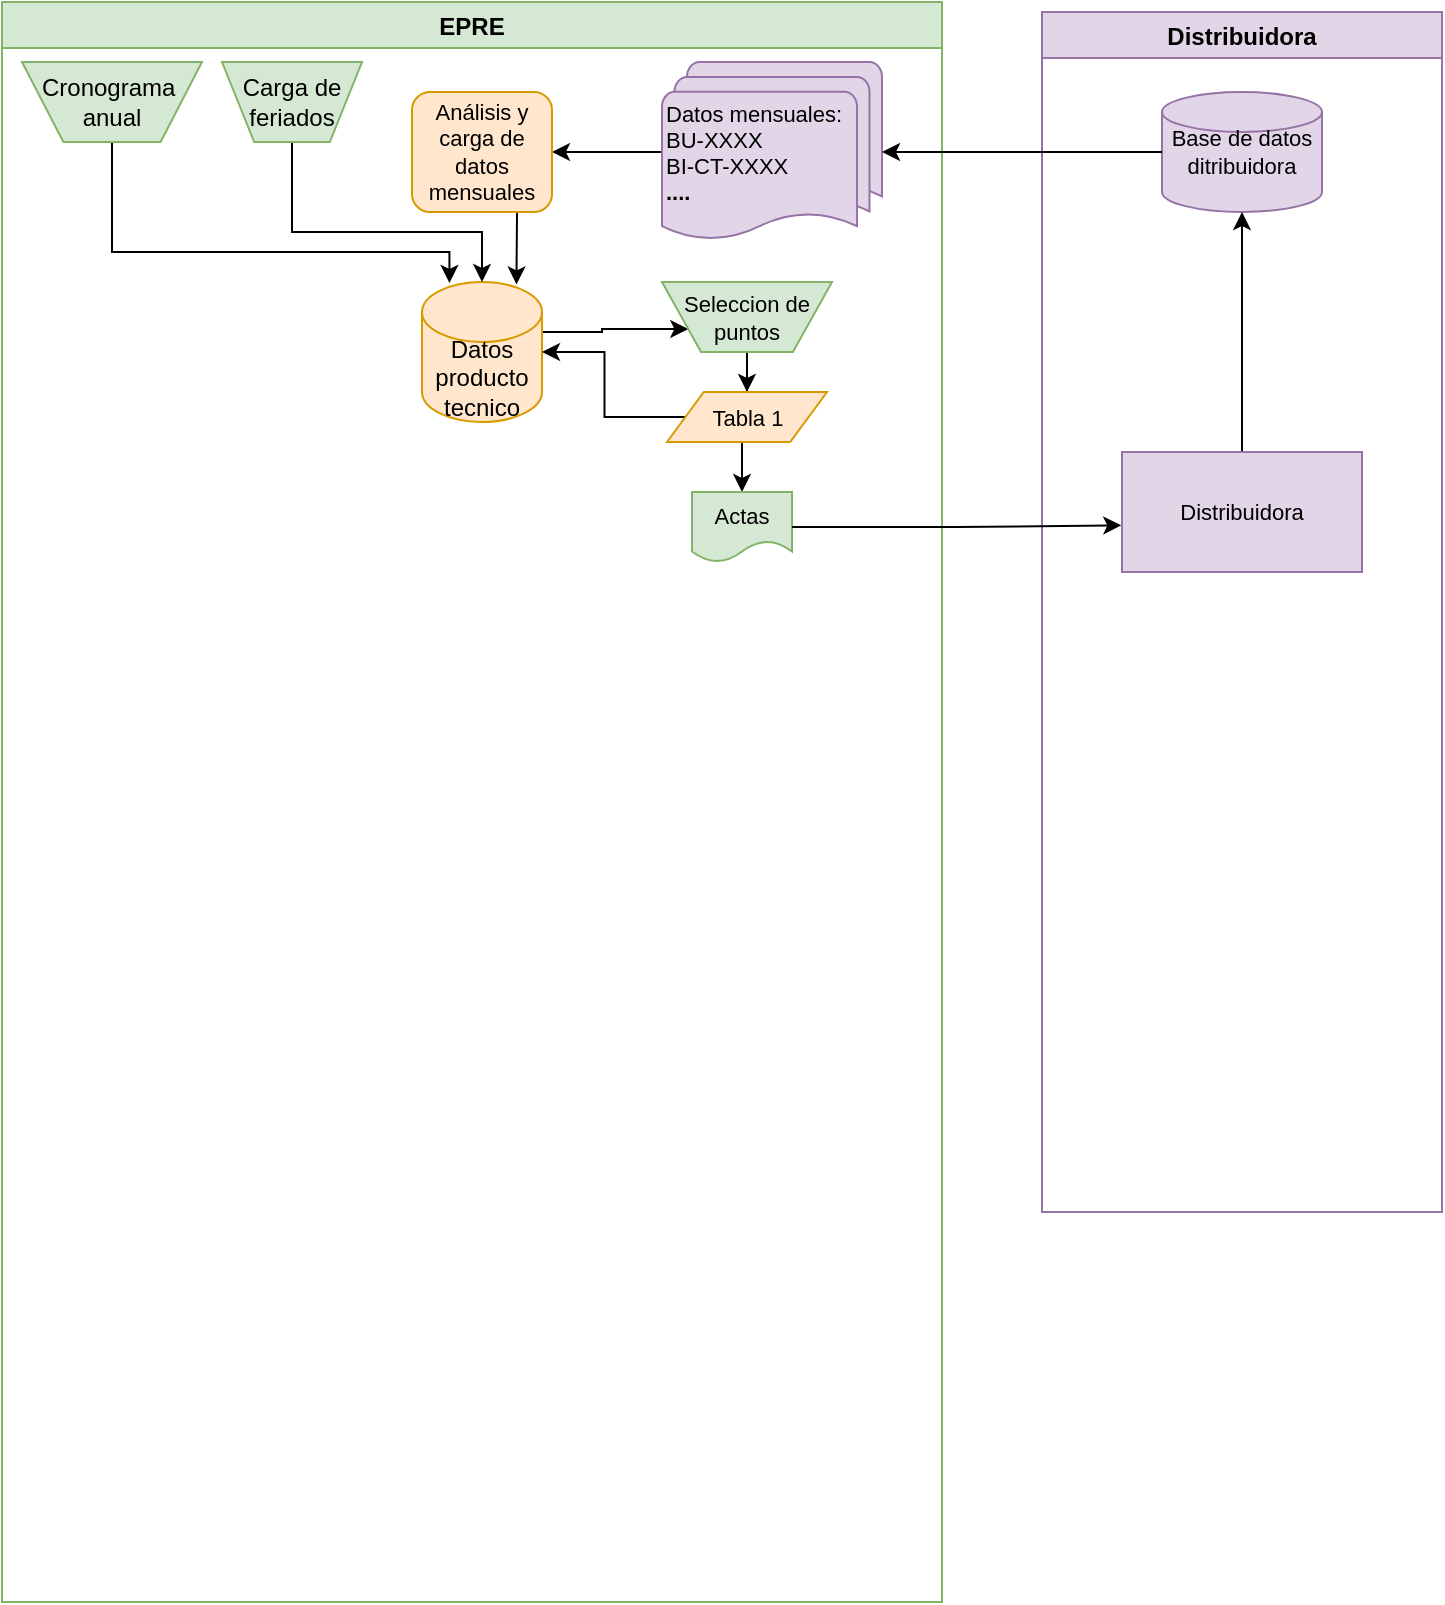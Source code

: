 <mxfile version="20.0.1" type="github">
  <diagram name="Page-1" id="c7488fd3-1785-93aa-aadb-54a6760d102a">
    <mxGraphModel dx="652" dy="615" grid="1" gridSize="10" guides="1" tooltips="1" connect="1" arrows="1" fold="1" page="1" pageScale="1" pageWidth="1100" pageHeight="850" background="none" math="0" shadow="0">
      <root>
        <mxCell id="0" />
        <mxCell id="1" parent="0" />
        <mxCell id="L2EXArRi7UZKkC1PAatN-1" value="EPRE" style="swimlane;fillColor=#d5e8d4;strokeColor=#82b366;" vertex="1" parent="1">
          <mxGeometry x="180" y="25" width="470" height="800" as="geometry" />
        </mxCell>
        <mxCell id="L2EXArRi7UZKkC1PAatN-21" style="edgeStyle=orthogonalEdgeStyle;rounded=0;orthogonalLoop=1;jettySize=auto;html=1;exitX=1;exitY=0;exitDx=0;exitDy=25;exitPerimeter=0;entryX=0;entryY=0.75;entryDx=0;entryDy=0;fontSize=11;" edge="1" parent="L2EXArRi7UZKkC1PAatN-1" source="L2EXArRi7UZKkC1PAatN-3" target="L2EXArRi7UZKkC1PAatN-18">
          <mxGeometry relative="1" as="geometry" />
        </mxCell>
        <mxCell id="L2EXArRi7UZKkC1PAatN-3" value="Datos producto tecnico" style="shape=cylinder3;whiteSpace=wrap;html=1;boundedLbl=1;backgroundOutline=1;size=15;fillColor=#ffe6cc;strokeColor=#d79b00;" vertex="1" parent="L2EXArRi7UZKkC1PAatN-1">
          <mxGeometry x="210" y="140" width="60" height="70" as="geometry" />
        </mxCell>
        <mxCell id="L2EXArRi7UZKkC1PAatN-17" style="edgeStyle=orthogonalEdgeStyle;rounded=0;orthogonalLoop=1;jettySize=auto;html=1;exitX=0.5;exitY=1;exitDx=0;exitDy=0;entryX=0.229;entryY=0.007;entryDx=0;entryDy=0;entryPerimeter=0;fontSize=11;" edge="1" parent="L2EXArRi7UZKkC1PAatN-1" source="L2EXArRi7UZKkC1PAatN-5" target="L2EXArRi7UZKkC1PAatN-3">
          <mxGeometry relative="1" as="geometry">
            <Array as="points">
              <mxPoint x="55" y="125" />
              <mxPoint x="224" y="125" />
            </Array>
          </mxGeometry>
        </mxCell>
        <mxCell id="L2EXArRi7UZKkC1PAatN-5" value="Cronograma&amp;nbsp;&lt;br&gt;anual" style="verticalLabelPosition=middle;verticalAlign=middle;html=1;shape=trapezoid;perimeter=trapezoidPerimeter;whiteSpace=wrap;size=0.23;arcSize=10;flipV=1;labelPosition=center;align=center;fillColor=#d5e8d4;strokeColor=#82b366;" vertex="1" parent="L2EXArRi7UZKkC1PAatN-1">
          <mxGeometry x="10" y="30" width="90" height="40" as="geometry" />
        </mxCell>
        <mxCell id="L2EXArRi7UZKkC1PAatN-15" style="edgeStyle=orthogonalEdgeStyle;rounded=0;orthogonalLoop=1;jettySize=auto;html=1;exitX=0.5;exitY=1;exitDx=0;exitDy=0;entryX=0.5;entryY=0;entryDx=0;entryDy=0;entryPerimeter=0;fontSize=11;" edge="1" parent="L2EXArRi7UZKkC1PAatN-1" source="L2EXArRi7UZKkC1PAatN-6" target="L2EXArRi7UZKkC1PAatN-3">
          <mxGeometry relative="1" as="geometry">
            <Array as="points">
              <mxPoint x="145" y="115" />
              <mxPoint x="240" y="115" />
            </Array>
          </mxGeometry>
        </mxCell>
        <mxCell id="L2EXArRi7UZKkC1PAatN-6" value="Carga de feriados" style="verticalLabelPosition=middle;verticalAlign=middle;html=1;shape=trapezoid;perimeter=trapezoidPerimeter;whiteSpace=wrap;size=0.23;arcSize=10;flipV=1;labelPosition=center;align=center;fillColor=#d5e8d4;strokeColor=#82b366;" vertex="1" parent="L2EXArRi7UZKkC1PAatN-1">
          <mxGeometry x="110" y="30" width="70" height="40" as="geometry" />
        </mxCell>
        <mxCell id="L2EXArRi7UZKkC1PAatN-13" style="edgeStyle=orthogonalEdgeStyle;rounded=0;orthogonalLoop=1;jettySize=auto;html=1;exitX=0;exitY=0.5;exitDx=0;exitDy=0;exitPerimeter=0;fontSize=11;" edge="1" parent="L2EXArRi7UZKkC1PAatN-1" source="L2EXArRi7UZKkC1PAatN-11" target="L2EXArRi7UZKkC1PAatN-12">
          <mxGeometry relative="1" as="geometry" />
        </mxCell>
        <mxCell id="L2EXArRi7UZKkC1PAatN-11" value="&lt;div style=&quot;font-size: 12px;&quot;&gt;&lt;span style=&quot;font-size: 11px; background-color: initial;&quot;&gt;Datos mensuales:&lt;/span&gt;&lt;/div&gt;&lt;font style=&quot;&quot;&gt;&lt;div&gt;&lt;span style=&quot;background-color: initial;&quot;&gt;BU-XXXX&lt;/span&gt;&lt;/div&gt;&lt;div&gt;&lt;span style=&quot;background-color: initial;&quot;&gt;BI-CT-XXXX&lt;/span&gt;&lt;/div&gt;&lt;div&gt;&lt;span style=&quot;background-color: initial;&quot;&gt;&lt;b&gt;....&lt;/b&gt;&lt;/span&gt;&lt;/div&gt;&lt;/font&gt;" style="strokeWidth=1;html=1;shape=mxgraph.flowchart.multi-document;whiteSpace=wrap;fontSize=11;align=left;fillColor=#e1d5e7;strokeColor=#9673a6;" vertex="1" parent="L2EXArRi7UZKkC1PAatN-1">
          <mxGeometry x="330" y="30" width="110" height="90" as="geometry" />
        </mxCell>
        <mxCell id="L2EXArRi7UZKkC1PAatN-14" style="edgeStyle=orthogonalEdgeStyle;rounded=0;orthogonalLoop=1;jettySize=auto;html=1;fontSize=11;exitX=0.75;exitY=1;exitDx=0;exitDy=0;entryX=0.787;entryY=0.017;entryDx=0;entryDy=0;entryPerimeter=0;" edge="1" parent="L2EXArRi7UZKkC1PAatN-1" source="L2EXArRi7UZKkC1PAatN-12" target="L2EXArRi7UZKkC1PAatN-3">
          <mxGeometry relative="1" as="geometry" />
        </mxCell>
        <mxCell id="L2EXArRi7UZKkC1PAatN-12" value="Análisis y carga de datos mensuales" style="rounded=1;whiteSpace=wrap;html=1;fontSize=11;fillColor=#ffe6cc;strokeColor=#d79b00;" vertex="1" parent="L2EXArRi7UZKkC1PAatN-1">
          <mxGeometry x="205" y="45" width="70" height="60" as="geometry" />
        </mxCell>
        <mxCell id="L2EXArRi7UZKkC1PAatN-24" style="edgeStyle=orthogonalEdgeStyle;rounded=0;orthogonalLoop=1;jettySize=auto;html=1;exitX=0.5;exitY=1;exitDx=0;exitDy=0;fontSize=11;" edge="1" parent="L2EXArRi7UZKkC1PAatN-1" source="L2EXArRi7UZKkC1PAatN-18" target="L2EXArRi7UZKkC1PAatN-23">
          <mxGeometry relative="1" as="geometry" />
        </mxCell>
        <mxCell id="L2EXArRi7UZKkC1PAatN-18" value="Seleccion de puntos" style="verticalLabelPosition=middle;verticalAlign=middle;html=1;shape=trapezoid;perimeter=trapezoidPerimeter;whiteSpace=wrap;size=0.23;arcSize=10;flipV=1;labelPosition=center;align=center;fontSize=11;fillColor=#d5e8d4;strokeColor=#82b366;" vertex="1" parent="L2EXArRi7UZKkC1PAatN-1">
          <mxGeometry x="330" y="140" width="85" height="35" as="geometry" />
        </mxCell>
        <mxCell id="L2EXArRi7UZKkC1PAatN-25" style="edgeStyle=orthogonalEdgeStyle;rounded=0;orthogonalLoop=1;jettySize=auto;html=1;exitX=0;exitY=0.5;exitDx=0;exitDy=0;entryX=1;entryY=0.5;entryDx=0;entryDy=0;entryPerimeter=0;fontSize=11;" edge="1" parent="L2EXArRi7UZKkC1PAatN-1" source="L2EXArRi7UZKkC1PAatN-23" target="L2EXArRi7UZKkC1PAatN-3">
          <mxGeometry relative="1" as="geometry" />
        </mxCell>
        <mxCell id="L2EXArRi7UZKkC1PAatN-30" style="edgeStyle=orthogonalEdgeStyle;rounded=0;orthogonalLoop=1;jettySize=auto;html=1;exitX=0.5;exitY=1;exitDx=0;exitDy=0;entryX=0.5;entryY=0;entryDx=0;entryDy=0;fontSize=11;" edge="1" parent="L2EXArRi7UZKkC1PAatN-1" source="L2EXArRi7UZKkC1PAatN-23" target="L2EXArRi7UZKkC1PAatN-26">
          <mxGeometry relative="1" as="geometry" />
        </mxCell>
        <mxCell id="L2EXArRi7UZKkC1PAatN-23" value="Tabla 1" style="shape=parallelogram;html=1;strokeWidth=1;perimeter=parallelogramPerimeter;whiteSpace=wrap;rounded=0;arcSize=12;size=0.23;fontSize=11;fillColor=#ffe6cc;strokeColor=#d79b00;" vertex="1" parent="L2EXArRi7UZKkC1PAatN-1">
          <mxGeometry x="332.5" y="195" width="80" height="25" as="geometry" />
        </mxCell>
        <mxCell id="L2EXArRi7UZKkC1PAatN-26" value="Actas" style="shape=document;whiteSpace=wrap;html=1;boundedLbl=1;rounded=0;fontSize=11;strokeWidth=1;fillColor=#d5e8d4;strokeColor=#82b366;" vertex="1" parent="L2EXArRi7UZKkC1PAatN-1">
          <mxGeometry x="345" y="245" width="50" height="35" as="geometry" />
        </mxCell>
        <mxCell id="L2EXArRi7UZKkC1PAatN-2" value="Distribuidora" style="swimlane;fillColor=#e1d5e7;strokeColor=#9673a6;" vertex="1" parent="1">
          <mxGeometry x="700" y="30" width="200" height="600" as="geometry" />
        </mxCell>
        <mxCell id="L2EXArRi7UZKkC1PAatN-8" value="Base de datos ditribuidora" style="strokeWidth=1;html=1;shape=mxgraph.flowchart.database;whiteSpace=wrap;fontSize=11;fillColor=#e1d5e7;strokeColor=#9673a6;" vertex="1" parent="L2EXArRi7UZKkC1PAatN-2">
          <mxGeometry x="60" y="40" width="80" height="60" as="geometry" />
        </mxCell>
        <mxCell id="L2EXArRi7UZKkC1PAatN-28" style="edgeStyle=orthogonalEdgeStyle;rounded=0;orthogonalLoop=1;jettySize=auto;html=1;entryX=0.5;entryY=1;entryDx=0;entryDy=0;entryPerimeter=0;fontSize=11;" edge="1" parent="L2EXArRi7UZKkC1PAatN-2" source="L2EXArRi7UZKkC1PAatN-27" target="L2EXArRi7UZKkC1PAatN-8">
          <mxGeometry relative="1" as="geometry" />
        </mxCell>
        <mxCell id="L2EXArRi7UZKkC1PAatN-27" value="Distribuidora" style="rounded=0;whiteSpace=wrap;html=1;fontSize=11;strokeWidth=1;fillColor=#e1d5e7;strokeColor=#9673a6;" vertex="1" parent="L2EXArRi7UZKkC1PAatN-2">
          <mxGeometry x="40" y="220" width="120" height="60" as="geometry" />
        </mxCell>
        <mxCell id="L2EXArRi7UZKkC1PAatN-9" style="edgeStyle=orthogonalEdgeStyle;rounded=0;orthogonalLoop=1;jettySize=auto;html=1;exitX=0;exitY=0.5;exitDx=0;exitDy=0;exitPerimeter=0;entryX=1;entryY=0.5;entryDx=0;entryDy=0;entryPerimeter=0;fontSize=11;" edge="1" parent="1" source="L2EXArRi7UZKkC1PAatN-8" target="L2EXArRi7UZKkC1PAatN-11">
          <mxGeometry relative="1" as="geometry">
            <mxPoint x="660" y="100" as="targetPoint" />
          </mxGeometry>
        </mxCell>
        <mxCell id="L2EXArRi7UZKkC1PAatN-29" style="edgeStyle=orthogonalEdgeStyle;rounded=0;orthogonalLoop=1;jettySize=auto;html=1;entryX=-0.003;entryY=0.611;entryDx=0;entryDy=0;entryPerimeter=0;fontSize=11;" edge="1" parent="1" source="L2EXArRi7UZKkC1PAatN-26" target="L2EXArRi7UZKkC1PAatN-27">
          <mxGeometry relative="1" as="geometry" />
        </mxCell>
      </root>
    </mxGraphModel>
  </diagram>
</mxfile>
